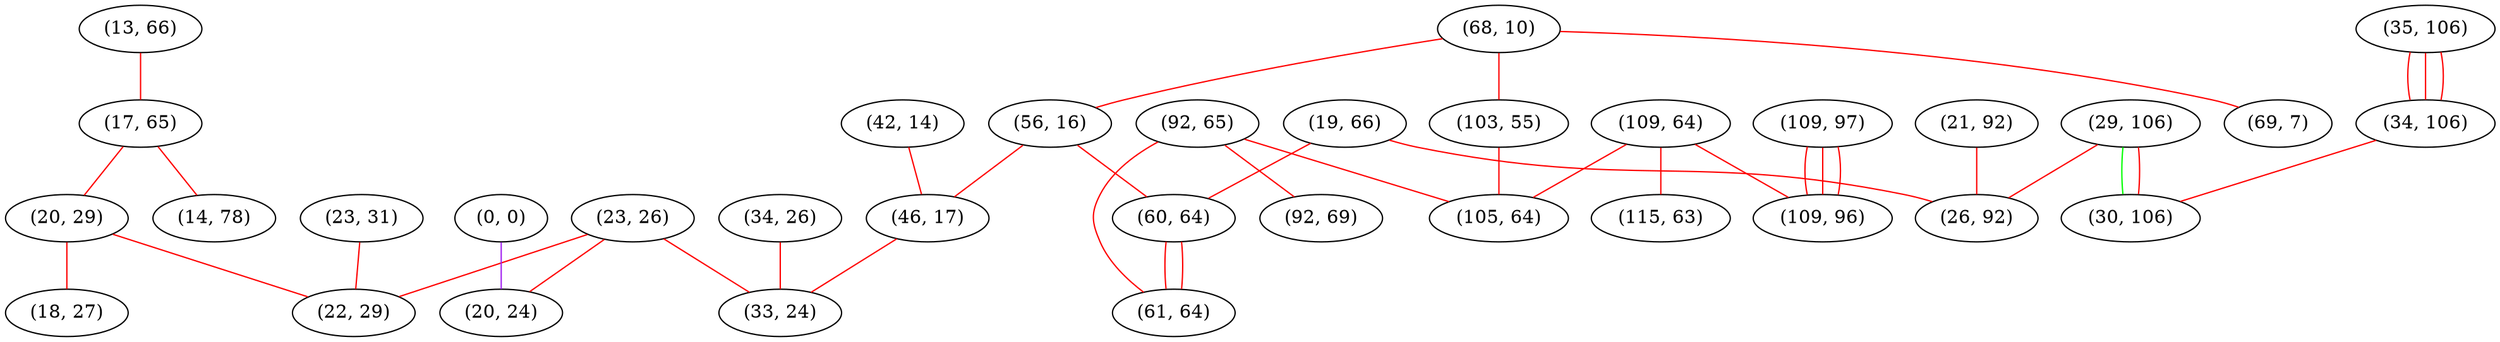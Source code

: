 graph "" {
"(68, 10)";
"(13, 66)";
"(23, 31)";
"(56, 16)";
"(29, 106)";
"(17, 65)";
"(20, 29)";
"(19, 66)";
"(42, 14)";
"(92, 65)";
"(23, 26)";
"(109, 64)";
"(92, 69)";
"(115, 63)";
"(46, 17)";
"(35, 106)";
"(69, 7)";
"(18, 27)";
"(103, 55)";
"(34, 26)";
"(105, 64)";
"(0, 0)";
"(21, 92)";
"(26, 92)";
"(34, 106)";
"(22, 29)";
"(60, 64)";
"(109, 97)";
"(33, 24)";
"(20, 24)";
"(61, 64)";
"(30, 106)";
"(14, 78)";
"(109, 96)";
"(68, 10)" -- "(69, 7)"  [color=red, key=0, weight=1];
"(68, 10)" -- "(56, 16)"  [color=red, key=0, weight=1];
"(68, 10)" -- "(103, 55)"  [color=red, key=0, weight=1];
"(13, 66)" -- "(17, 65)"  [color=red, key=0, weight=1];
"(23, 31)" -- "(22, 29)"  [color=red, key=0, weight=1];
"(56, 16)" -- "(46, 17)"  [color=red, key=0, weight=1];
"(56, 16)" -- "(60, 64)"  [color=red, key=0, weight=1];
"(29, 106)" -- "(30, 106)"  [color=green, key=0, weight=2];
"(29, 106)" -- "(30, 106)"  [color=red, key=1, weight=1];
"(29, 106)" -- "(26, 92)"  [color=red, key=0, weight=1];
"(17, 65)" -- "(20, 29)"  [color=red, key=0, weight=1];
"(17, 65)" -- "(14, 78)"  [color=red, key=0, weight=1];
"(20, 29)" -- "(18, 27)"  [color=red, key=0, weight=1];
"(20, 29)" -- "(22, 29)"  [color=red, key=0, weight=1];
"(19, 66)" -- "(26, 92)"  [color=red, key=0, weight=1];
"(19, 66)" -- "(60, 64)"  [color=red, key=0, weight=1];
"(42, 14)" -- "(46, 17)"  [color=red, key=0, weight=1];
"(92, 65)" -- "(92, 69)"  [color=red, key=0, weight=1];
"(92, 65)" -- "(105, 64)"  [color=red, key=0, weight=1];
"(92, 65)" -- "(61, 64)"  [color=red, key=0, weight=1];
"(23, 26)" -- "(33, 24)"  [color=red, key=0, weight=1];
"(23, 26)" -- "(22, 29)"  [color=red, key=0, weight=1];
"(23, 26)" -- "(20, 24)"  [color=red, key=0, weight=1];
"(109, 64)" -- "(115, 63)"  [color=red, key=0, weight=1];
"(109, 64)" -- "(105, 64)"  [color=red, key=0, weight=1];
"(109, 64)" -- "(109, 96)"  [color=red, key=0, weight=1];
"(46, 17)" -- "(33, 24)"  [color=red, key=0, weight=1];
"(35, 106)" -- "(34, 106)"  [color=red, key=0, weight=1];
"(35, 106)" -- "(34, 106)"  [color=red, key=1, weight=1];
"(35, 106)" -- "(34, 106)"  [color=red, key=2, weight=1];
"(103, 55)" -- "(105, 64)"  [color=red, key=0, weight=1];
"(34, 26)" -- "(33, 24)"  [color=red, key=0, weight=1];
"(0, 0)" -- "(20, 24)"  [color=purple, key=0, weight=4];
"(21, 92)" -- "(26, 92)"  [color=red, key=0, weight=1];
"(34, 106)" -- "(30, 106)"  [color=red, key=0, weight=1];
"(60, 64)" -- "(61, 64)"  [color=red, key=0, weight=1];
"(60, 64)" -- "(61, 64)"  [color=red, key=1, weight=1];
"(109, 97)" -- "(109, 96)"  [color=red, key=0, weight=1];
"(109, 97)" -- "(109, 96)"  [color=red, key=1, weight=1];
"(109, 97)" -- "(109, 96)"  [color=red, key=2, weight=1];
}
